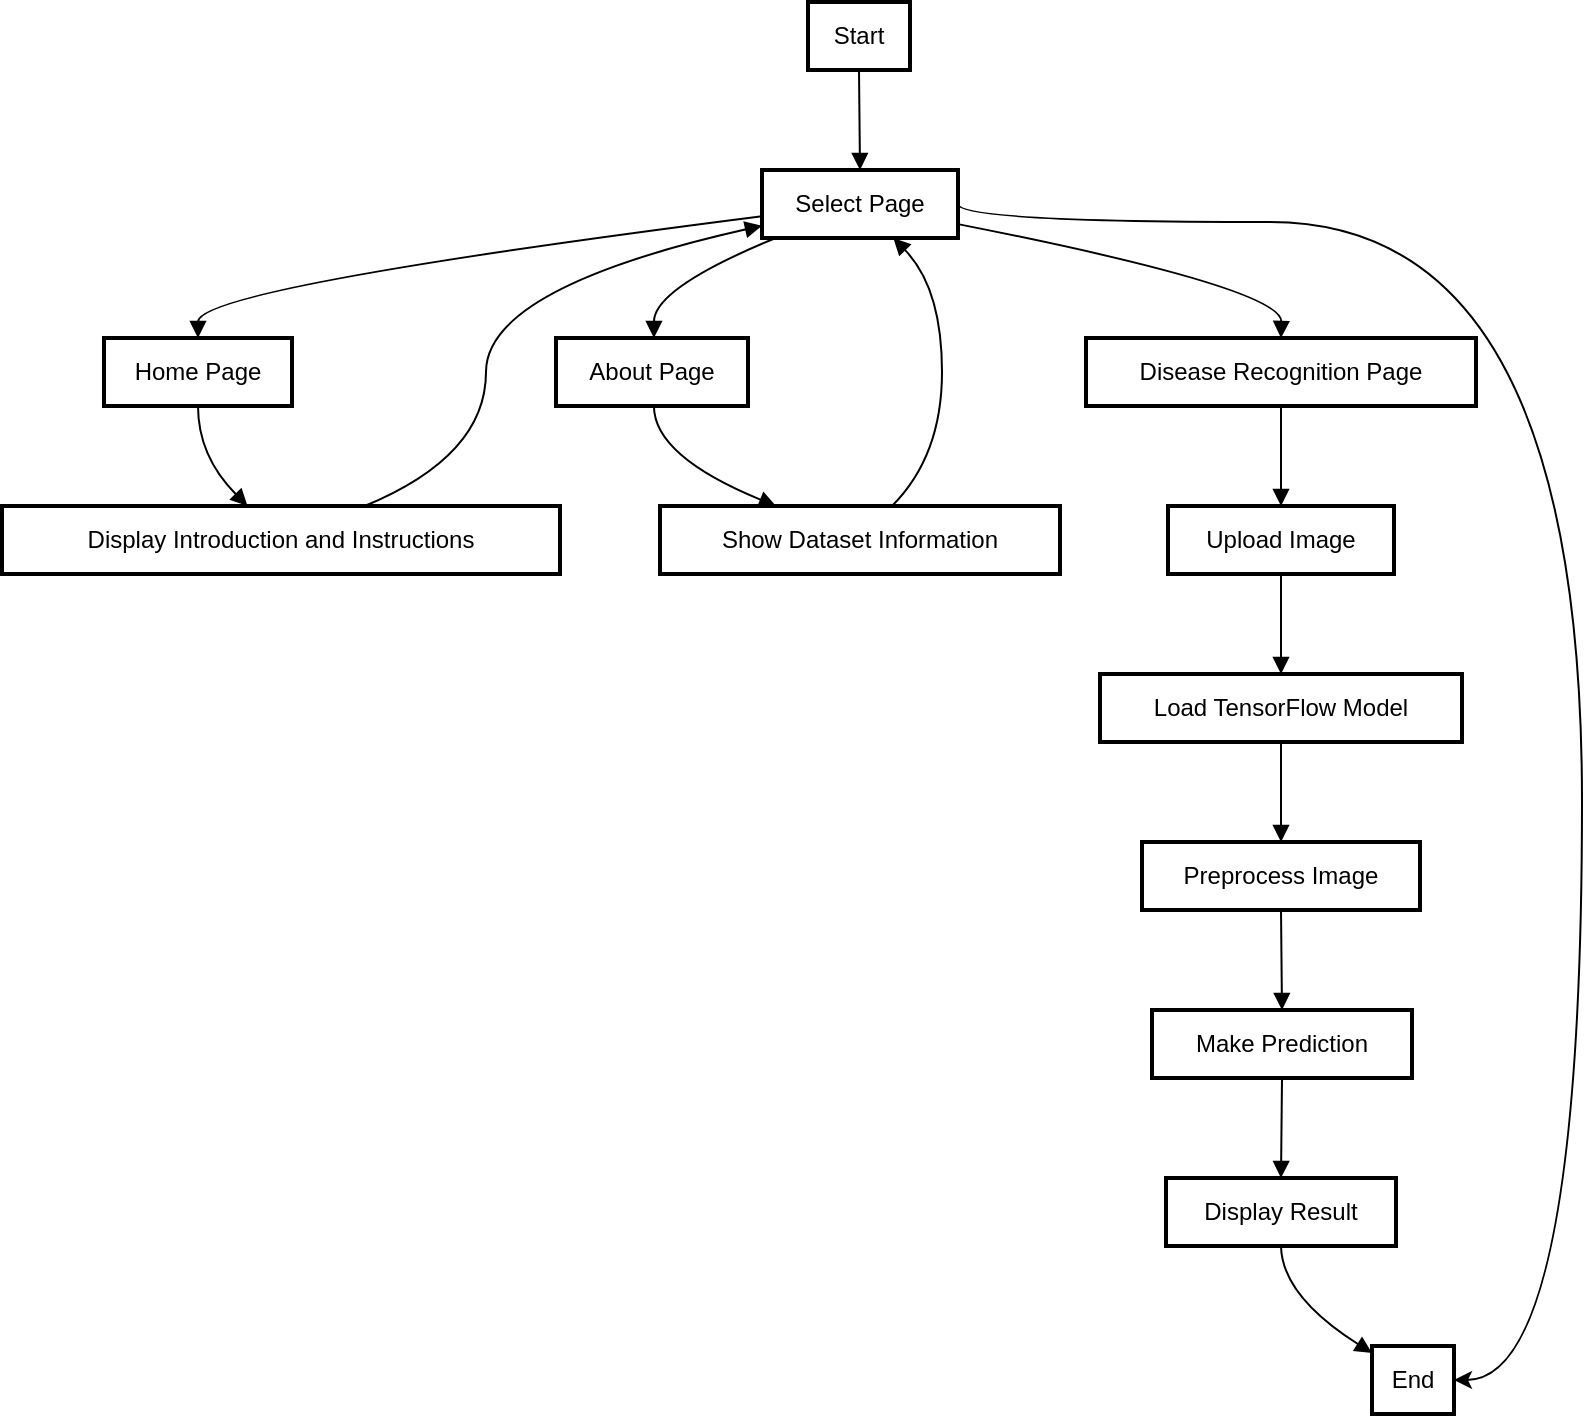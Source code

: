<mxfile version="24.7.6">
  <diagram name="Page-1" id="W2LL2l2fjhXlFBPnol_c">
    <mxGraphModel dx="1434" dy="738" grid="1" gridSize="10" guides="1" tooltips="1" connect="1" arrows="1" fold="1" page="1" pageScale="1" pageWidth="1100" pageHeight="1700" math="0" shadow="0">
      <root>
        <mxCell id="0" />
        <mxCell id="1" parent="0" />
        <mxCell id="N5zY-_TfEtoVRey-_f1n-27" value="Start" style="whiteSpace=wrap;strokeWidth=2;" vertex="1" parent="1">
          <mxGeometry x="423" y="90" width="51" height="34" as="geometry" />
        </mxCell>
        <mxCell id="N5zY-_TfEtoVRey-_f1n-59" style="edgeStyle=orthogonalEdgeStyle;rounded=0;orthogonalLoop=1;jettySize=auto;html=1;exitX=1;exitY=0.5;exitDx=0;exitDy=0;entryX=1;entryY=0.5;entryDx=0;entryDy=0;curved=1;" edge="1" parent="1" source="N5zY-_TfEtoVRey-_f1n-28" target="N5zY-_TfEtoVRey-_f1n-41">
          <mxGeometry relative="1" as="geometry">
            <Array as="points">
              <mxPoint x="498" y="200" />
              <mxPoint x="810" y="200" />
              <mxPoint x="810" y="779" />
            </Array>
          </mxGeometry>
        </mxCell>
        <mxCell id="N5zY-_TfEtoVRey-_f1n-28" value="Select Page" style="whiteSpace=wrap;strokeWidth=2;" vertex="1" parent="1">
          <mxGeometry x="400" y="174" width="98" height="34" as="geometry" />
        </mxCell>
        <mxCell id="N5zY-_TfEtoVRey-_f1n-29" value="Home Page" style="whiteSpace=wrap;strokeWidth=2;" vertex="1" parent="1">
          <mxGeometry x="71" y="258" width="94" height="34" as="geometry" />
        </mxCell>
        <mxCell id="N5zY-_TfEtoVRey-_f1n-30" value="Display Introduction and Instructions" style="whiteSpace=wrap;strokeWidth=2;" vertex="1" parent="1">
          <mxGeometry x="20" y="342" width="279" height="34" as="geometry" />
        </mxCell>
        <mxCell id="N5zY-_TfEtoVRey-_f1n-31" value="About Page" style="whiteSpace=wrap;strokeWidth=2;" vertex="1" parent="1">
          <mxGeometry x="297" y="258" width="96" height="34" as="geometry" />
        </mxCell>
        <mxCell id="N5zY-_TfEtoVRey-_f1n-32" value="Show Dataset Information" style="whiteSpace=wrap;strokeWidth=2;" vertex="1" parent="1">
          <mxGeometry x="349" y="342" width="200" height="34" as="geometry" />
        </mxCell>
        <mxCell id="N5zY-_TfEtoVRey-_f1n-33" value="Disease Recognition Page" style="whiteSpace=wrap;strokeWidth=2;" vertex="1" parent="1">
          <mxGeometry x="562" y="258" width="195" height="34" as="geometry" />
        </mxCell>
        <mxCell id="N5zY-_TfEtoVRey-_f1n-34" value="Upload Image" style="whiteSpace=wrap;strokeWidth=2;" vertex="1" parent="1">
          <mxGeometry x="603" y="342" width="113" height="34" as="geometry" />
        </mxCell>
        <mxCell id="N5zY-_TfEtoVRey-_f1n-37" value="Load TensorFlow Model" style="whiteSpace=wrap;strokeWidth=2;" vertex="1" parent="1">
          <mxGeometry x="569" y="426" width="181" height="34" as="geometry" />
        </mxCell>
        <mxCell id="N5zY-_TfEtoVRey-_f1n-38" value="Preprocess Image" style="whiteSpace=wrap;strokeWidth=2;" vertex="1" parent="1">
          <mxGeometry x="590" y="510" width="139" height="34" as="geometry" />
        </mxCell>
        <mxCell id="N5zY-_TfEtoVRey-_f1n-39" value="Make Prediction" style="whiteSpace=wrap;strokeWidth=2;" vertex="1" parent="1">
          <mxGeometry x="595" y="594" width="130" height="34" as="geometry" />
        </mxCell>
        <mxCell id="N5zY-_TfEtoVRey-_f1n-40" value="Display Result" style="whiteSpace=wrap;strokeWidth=2;" vertex="1" parent="1">
          <mxGeometry x="602" y="678" width="115" height="34" as="geometry" />
        </mxCell>
        <mxCell id="N5zY-_TfEtoVRey-_f1n-41" value="End" style="whiteSpace=wrap;strokeWidth=2;" vertex="1" parent="1">
          <mxGeometry x="705" y="762" width="41" height="34" as="geometry" />
        </mxCell>
        <mxCell id="N5zY-_TfEtoVRey-_f1n-42" value="" style="curved=1;startArrow=none;endArrow=block;exitX=0.5;exitY=1;entryX=0.5;entryY=0;rounded=0;" edge="1" parent="1" source="N5zY-_TfEtoVRey-_f1n-27" target="N5zY-_TfEtoVRey-_f1n-28">
          <mxGeometry relative="1" as="geometry">
            <Array as="points" />
          </mxGeometry>
        </mxCell>
        <mxCell id="N5zY-_TfEtoVRey-_f1n-43" value="" style="curved=1;startArrow=none;endArrow=block;exitX=0;exitY=0.68;entryX=0.5;entryY=0;rounded=0;" edge="1" parent="1" source="N5zY-_TfEtoVRey-_f1n-28" target="N5zY-_TfEtoVRey-_f1n-29">
          <mxGeometry relative="1" as="geometry">
            <Array as="points">
              <mxPoint x="118" y="233" />
            </Array>
          </mxGeometry>
        </mxCell>
        <mxCell id="N5zY-_TfEtoVRey-_f1n-44" value="" style="curved=1;startArrow=none;endArrow=block;exitX=0.5;exitY=1;entryX=0.44;entryY=0;rounded=0;" edge="1" parent="1" source="N5zY-_TfEtoVRey-_f1n-29" target="N5zY-_TfEtoVRey-_f1n-30">
          <mxGeometry relative="1" as="geometry">
            <Array as="points">
              <mxPoint x="118" y="317" />
            </Array>
          </mxGeometry>
        </mxCell>
        <mxCell id="N5zY-_TfEtoVRey-_f1n-45" value="" style="curved=1;startArrow=none;endArrow=block;exitX=0.65;exitY=0;entryX=0;entryY=0.82;rounded=0;" edge="1" parent="1" source="N5zY-_TfEtoVRey-_f1n-30" target="N5zY-_TfEtoVRey-_f1n-28">
          <mxGeometry relative="1" as="geometry">
            <Array as="points">
              <mxPoint x="262" y="317" />
              <mxPoint x="262" y="233" />
            </Array>
          </mxGeometry>
        </mxCell>
        <mxCell id="N5zY-_TfEtoVRey-_f1n-46" value="" style="curved=1;startArrow=none;endArrow=block;exitX=0.07;exitY=1;entryX=0.51;entryY=0;rounded=0;" edge="1" parent="1" source="N5zY-_TfEtoVRey-_f1n-28" target="N5zY-_TfEtoVRey-_f1n-31">
          <mxGeometry relative="1" as="geometry">
            <Array as="points">
              <mxPoint x="346" y="233" />
            </Array>
          </mxGeometry>
        </mxCell>
        <mxCell id="N5zY-_TfEtoVRey-_f1n-47" value="" style="curved=1;startArrow=none;endArrow=block;exitX=0.51;exitY=1;entryX=0.29;entryY=0;rounded=0;" edge="1" parent="1" source="N5zY-_TfEtoVRey-_f1n-31" target="N5zY-_TfEtoVRey-_f1n-32">
          <mxGeometry relative="1" as="geometry">
            <Array as="points">
              <mxPoint x="346" y="317" />
            </Array>
          </mxGeometry>
        </mxCell>
        <mxCell id="N5zY-_TfEtoVRey-_f1n-48" value="" style="curved=1;startArrow=none;endArrow=block;exitX=0.58;exitY=0;entryX=0.67;entryY=1;rounded=0;" edge="1" parent="1" source="N5zY-_TfEtoVRey-_f1n-32" target="N5zY-_TfEtoVRey-_f1n-28">
          <mxGeometry relative="1" as="geometry">
            <Array as="points">
              <mxPoint x="490" y="317" />
              <mxPoint x="490" y="233" />
            </Array>
          </mxGeometry>
        </mxCell>
        <mxCell id="N5zY-_TfEtoVRey-_f1n-49" value="" style="curved=1;startArrow=none;endArrow=block;exitX=0.99;exitY=0.79;entryX=0.5;entryY=0;rounded=0;" edge="1" parent="1" source="N5zY-_TfEtoVRey-_f1n-28" target="N5zY-_TfEtoVRey-_f1n-33">
          <mxGeometry relative="1" as="geometry">
            <Array as="points">
              <mxPoint x="660" y="233" />
            </Array>
          </mxGeometry>
        </mxCell>
        <mxCell id="N5zY-_TfEtoVRey-_f1n-50" value="" style="curved=1;startArrow=none;endArrow=block;exitX=0.5;exitY=1;entryX=0.5;entryY=0;rounded=0;" edge="1" parent="1" source="N5zY-_TfEtoVRey-_f1n-33" target="N5zY-_TfEtoVRey-_f1n-34">
          <mxGeometry relative="1" as="geometry">
            <Array as="points" />
          </mxGeometry>
        </mxCell>
        <mxCell id="N5zY-_TfEtoVRey-_f1n-53" value="" style="curved=1;startArrow=none;endArrow=block;exitX=0.5;exitY=1;entryX=0.5;entryY=0;rounded=0;" edge="1" parent="1" target="N5zY-_TfEtoVRey-_f1n-37">
          <mxGeometry relative="1" as="geometry">
            <Array as="points" />
            <mxPoint x="659.5" y="376" as="sourcePoint" />
          </mxGeometry>
        </mxCell>
        <mxCell id="N5zY-_TfEtoVRey-_f1n-54" value="" style="curved=1;startArrow=none;endArrow=block;exitX=0.5;exitY=1;entryX=0.5;entryY=0;rounded=0;" edge="1" parent="1" source="N5zY-_TfEtoVRey-_f1n-37" target="N5zY-_TfEtoVRey-_f1n-38">
          <mxGeometry relative="1" as="geometry">
            <Array as="points" />
          </mxGeometry>
        </mxCell>
        <mxCell id="N5zY-_TfEtoVRey-_f1n-55" value="" style="curved=1;startArrow=none;endArrow=block;exitX=0.5;exitY=1;entryX=0.5;entryY=0;rounded=0;" edge="1" parent="1" source="N5zY-_TfEtoVRey-_f1n-38" target="N5zY-_TfEtoVRey-_f1n-39">
          <mxGeometry relative="1" as="geometry">
            <Array as="points" />
          </mxGeometry>
        </mxCell>
        <mxCell id="N5zY-_TfEtoVRey-_f1n-56" value="" style="curved=1;startArrow=none;endArrow=block;exitX=0.5;exitY=1;entryX=0.5;entryY=0;rounded=0;" edge="1" parent="1" source="N5zY-_TfEtoVRey-_f1n-39" target="N5zY-_TfEtoVRey-_f1n-40">
          <mxGeometry relative="1" as="geometry">
            <Array as="points" />
          </mxGeometry>
        </mxCell>
        <mxCell id="N5zY-_TfEtoVRey-_f1n-57" value="" style="curved=1;startArrow=none;endArrow=block;exitX=0.5;exitY=1;entryX=0.01;entryY=0.11;rounded=0;" edge="1" parent="1" source="N5zY-_TfEtoVRey-_f1n-40" target="N5zY-_TfEtoVRey-_f1n-41">
          <mxGeometry relative="1" as="geometry">
            <Array as="points">
              <mxPoint x="660" y="737" />
            </Array>
          </mxGeometry>
        </mxCell>
      </root>
    </mxGraphModel>
  </diagram>
</mxfile>
